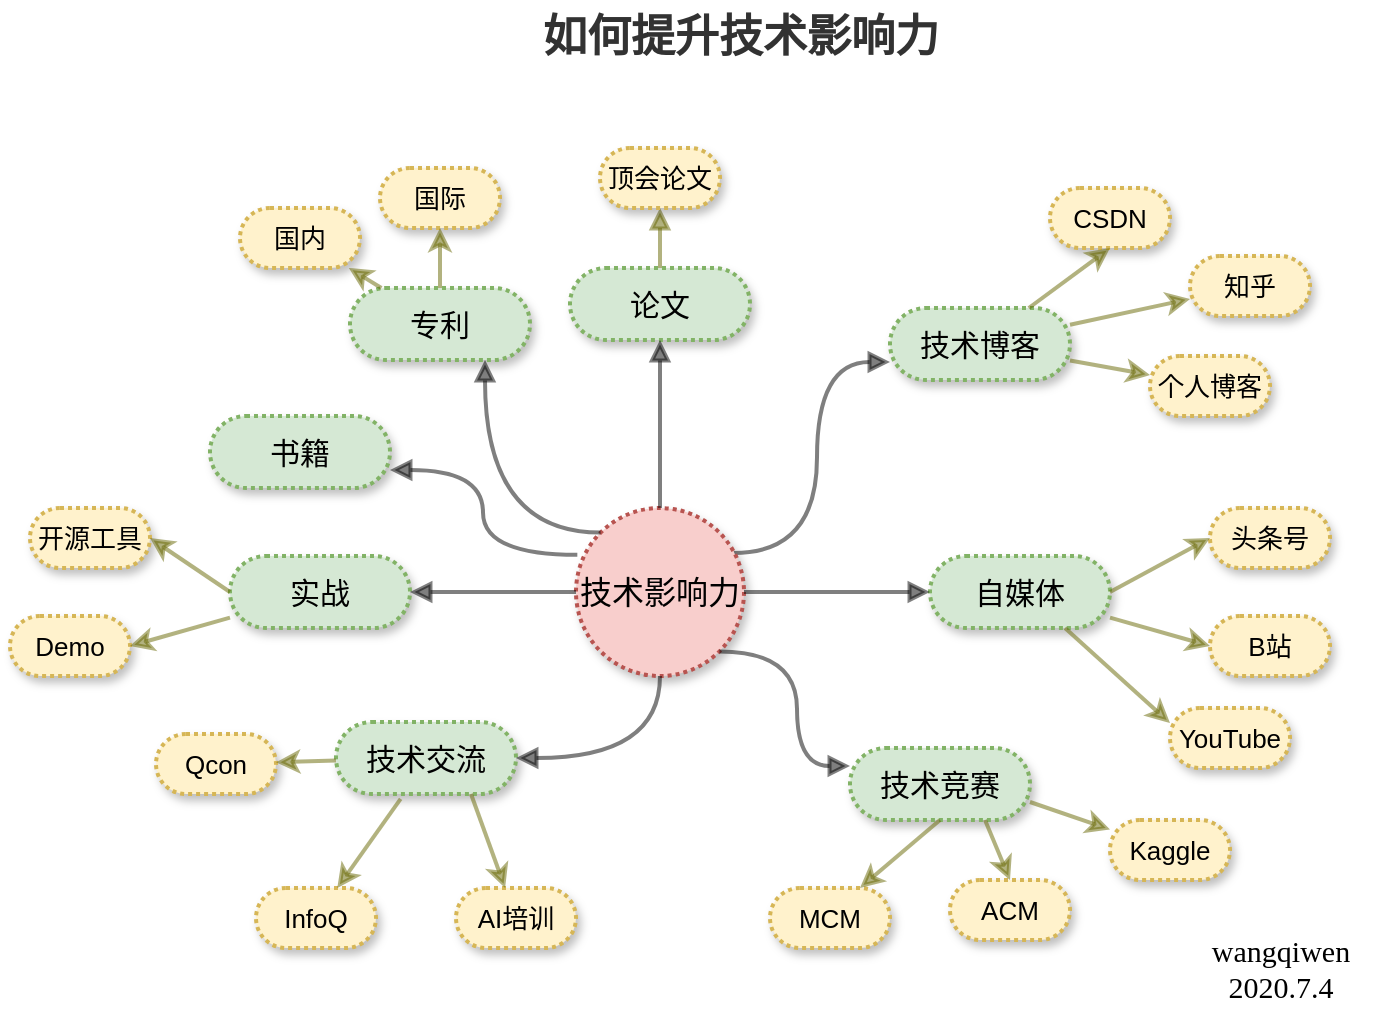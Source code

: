 <mxfile version="13.3.8" type="github"><diagram id="xwHPSYZ-yjehI77_ZF1u" name="Page-1"><mxGraphModel dx="1038" dy="548" grid="1" gridSize="10" guides="1" tooltips="1" connect="1" arrows="1" fold="1" page="1" pageScale="1" pageWidth="1169" pageHeight="827" background="#ffffff" math="0" shadow="0"><root><mxCell id="0"/><mxCell id="1" parent="0"/><mxCell id="zG7dZlUrnWvzluIitVKl-1546" value="" style="edgeStyle=orthogonalEdgeStyle;orthogonalLoop=1;jettySize=auto;html=1;entryX=0;entryY=0.75;entryDx=0;entryDy=0;strokeWidth=2;startArrow=none;startFill=0;endArrow=block;endFill=1;exitX=0.938;exitY=0.268;exitDx=0;exitDy=0;curved=1;shadow=0;sketch=0;opacity=50;exitPerimeter=0;" parent="1" source="zG7dZlUrnWvzluIitVKl-1544" target="zG7dZlUrnWvzluIitVKl-1547" edge="1"><mxGeometry relative="1" as="geometry"/></mxCell><mxCell id="zG7dZlUrnWvzluIitVKl-1544" value="技术影响力" style="ellipse;whiteSpace=wrap;html=1;aspect=fixed;shadow=1;sketch=0;fillColor=#f8cecc;strokeColor=#b85450;dashed=1;dashPattern=1 1;strokeWidth=2;backgroundOutline=0;metaEdit=1;fontFamily=Comic Sans MS;fontSize=16;" parent="1" vertex="1"><mxGeometry x="543" y="360" width="84" height="84" as="geometry"/></mxCell><mxCell id="zG7dZlUrnWvzluIitVKl-1547" value="技术博客" style="rounded=1;whiteSpace=wrap;html=1;shadow=1;dashed=1;dashPattern=1 1;sketch=0;strokeColor=#82b366;strokeWidth=2;fillColor=#d5e8d4;arcSize=50;fontSize=15;" parent="1" vertex="1"><mxGeometry x="700" y="260" width="90" height="36" as="geometry"/></mxCell><mxCell id="zG7dZlUrnWvzluIitVKl-1550" value="技术竞赛" style="rounded=1;whiteSpace=wrap;html=1;shadow=1;dashed=1;dashPattern=1 1;sketch=0;strokeColor=#82b366;strokeWidth=2;fillColor=#d5e8d4;arcSize=50;fontSize=15;" parent="1" vertex="1"><mxGeometry x="680" y="480" width="90" height="36" as="geometry"/></mxCell><mxCell id="zG7dZlUrnWvzluIitVKl-1552" value="" style="edgeStyle=orthogonalEdgeStyle;orthogonalLoop=1;jettySize=auto;html=1;curved=1;strokeWidth=2;startArrow=none;startFill=0;endArrow=block;endFill=1;opacity=50;exitX=1;exitY=1;exitDx=0;exitDy=0;entryX=0;entryY=0.25;entryDx=0;entryDy=0;" parent="1" source="zG7dZlUrnWvzluIitVKl-1544" target="zG7dZlUrnWvzluIitVKl-1550" edge="1"><mxGeometry relative="1" as="geometry"><mxPoint x="637.0" y="412.059" as="sourcePoint"/><mxPoint x="700" y="490" as="targetPoint"/></mxGeometry></mxCell><mxCell id="zG7dZlUrnWvzluIitVKl-1593" value="" style="edgeStyle=orthogonalEdgeStyle;rounded=0;sketch=0;orthogonalLoop=1;jettySize=auto;html=1;shadow=0;startArrow=none;startFill=0;endArrow=block;endFill=1;strokeColor=#666600;strokeWidth=2;fontFamily=Comic Sans MS;fontSize=13;opacity=50;entryX=0.5;entryY=1;entryDx=0;entryDy=0;" parent="1" source="zG7dZlUrnWvzluIitVKl-1553" target="zG7dZlUrnWvzluIitVKl-1594" edge="1"><mxGeometry relative="1" as="geometry"><mxPoint x="585" y="160" as="targetPoint"/></mxGeometry></mxCell><mxCell id="zG7dZlUrnWvzluIitVKl-1553" value="论文" style="rounded=1;whiteSpace=wrap;html=1;shadow=1;dashed=1;dashPattern=1 1;sketch=0;strokeColor=#82b366;strokeWidth=2;fillColor=#d5e8d4;arcSize=50;fontSize=15;" parent="1" vertex="1"><mxGeometry x="540" y="240" width="90" height="36" as="geometry"/></mxCell><mxCell id="zG7dZlUrnWvzluIitVKl-1554" value="专利" style="rounded=1;whiteSpace=wrap;html=1;shadow=1;dashed=1;dashPattern=1 1;sketch=0;strokeColor=#82b366;strokeWidth=2;fillColor=#d5e8d4;arcSize=50;fontSize=15;" parent="1" vertex="1"><mxGeometry x="430" y="250" width="90" height="36" as="geometry"/></mxCell><mxCell id="zG7dZlUrnWvzluIitVKl-1555" value="实战" style="rounded=1;whiteSpace=wrap;html=1;shadow=1;dashed=1;dashPattern=1 1;sketch=0;strokeColor=#82b366;strokeWidth=2;fillColor=#d5e8d4;arcSize=50;fontSize=15;" parent="1" vertex="1"><mxGeometry x="370" y="384" width="90" height="36" as="geometry"/></mxCell><mxCell id="zG7dZlUrnWvzluIitVKl-1556" value="技术交流" style="rounded=1;whiteSpace=wrap;html=1;shadow=1;dashed=1;dashPattern=1 1;sketch=0;strokeColor=#82b366;strokeWidth=2;fillColor=#d5e8d4;arcSize=50;fontSize=15;" parent="1" vertex="1"><mxGeometry x="423" y="467" width="90" height="36" as="geometry"/></mxCell><mxCell id="zG7dZlUrnWvzluIitVKl-1557" value="" style="edgeStyle=orthogonalEdgeStyle;orthogonalLoop=1;jettySize=auto;html=1;curved=1;strokeWidth=2;startArrow=none;startFill=0;endArrow=block;endFill=1;opacity=50;exitX=0.5;exitY=1;exitDx=0;exitDy=0;entryX=1;entryY=0.5;entryDx=0;entryDy=0;" parent="1" source="zG7dZlUrnWvzluIitVKl-1544" target="zG7dZlUrnWvzluIitVKl-1556" edge="1"><mxGeometry relative="1" as="geometry"><mxPoint x="637.0" y="412.059" as="sourcePoint"/><mxPoint x="720" y="442" as="targetPoint"/></mxGeometry></mxCell><mxCell id="zG7dZlUrnWvzluIitVKl-1559" value="" style="edgeStyle=orthogonalEdgeStyle;orthogonalLoop=1;jettySize=auto;html=1;curved=1;strokeWidth=2;startArrow=none;startFill=0;endArrow=block;endFill=1;opacity=50;exitX=0;exitY=0.5;exitDx=0;exitDy=0;" parent="1" source="zG7dZlUrnWvzluIitVKl-1544" target="zG7dZlUrnWvzluIitVKl-1555" edge="1"><mxGeometry relative="1" as="geometry"><mxPoint x="595" y="454.0" as="sourcePoint"/><mxPoint x="545" y="510" as="targetPoint"/></mxGeometry></mxCell><mxCell id="zG7dZlUrnWvzluIitVKl-1560" value="" style="edgeStyle=orthogonalEdgeStyle;orthogonalLoop=1;jettySize=auto;html=1;entryX=0.5;entryY=1;entryDx=0;entryDy=0;curved=1;strokeWidth=2;startArrow=none;startFill=0;endArrow=block;endFill=1;opacity=50;exitX=0.5;exitY=0;exitDx=0;exitDy=0;" parent="1" source="zG7dZlUrnWvzluIitVKl-1544" target="zG7dZlUrnWvzluIitVKl-1553" edge="1"><mxGeometry relative="1" as="geometry"><mxPoint x="605" y="464.0" as="sourcePoint"/><mxPoint x="555" y="520" as="targetPoint"/></mxGeometry></mxCell><mxCell id="zG7dZlUrnWvzluIitVKl-1561" value="" style="edgeStyle=orthogonalEdgeStyle;orthogonalLoop=1;jettySize=auto;html=1;entryX=0.75;entryY=1;entryDx=0;entryDy=0;curved=1;strokeWidth=2;startArrow=none;startFill=0;endArrow=block;endFill=1;opacity=50;exitX=0;exitY=0;exitDx=0;exitDy=0;" parent="1" source="zG7dZlUrnWvzluIitVKl-1544" target="zG7dZlUrnWvzluIitVKl-1554" edge="1"><mxGeometry relative="1" as="geometry"><mxPoint x="615" y="474.0" as="sourcePoint"/><mxPoint x="565" y="530" as="targetPoint"/></mxGeometry></mxCell><mxCell id="zG7dZlUrnWvzluIitVKl-1562" value="自媒体" style="rounded=1;whiteSpace=wrap;html=1;shadow=1;dashed=1;dashPattern=1 1;sketch=0;strokeColor=#82b366;strokeWidth=2;fillColor=#d5e8d4;arcSize=50;fontSize=15;" parent="1" vertex="1"><mxGeometry x="720" y="384" width="90" height="36" as="geometry"/></mxCell><mxCell id="zG7dZlUrnWvzluIitVKl-1563" value="" style="edgeStyle=orthogonalEdgeStyle;orthogonalLoop=1;jettySize=auto;html=1;entryX=0;entryY=0.5;entryDx=0;entryDy=0;curved=1;strokeWidth=2;startArrow=none;startFill=0;endArrow=block;endFill=1;opacity=50;exitX=1;exitY=0.5;exitDx=0;exitDy=0;" parent="1" source="zG7dZlUrnWvzluIitVKl-1544" target="zG7dZlUrnWvzluIitVKl-1562" edge="1"><mxGeometry relative="1" as="geometry"><mxPoint x="637.0" y="412.059" as="sourcePoint"/><mxPoint x="690" y="508" as="targetPoint"/></mxGeometry></mxCell><mxCell id="zG7dZlUrnWvzluIitVKl-1564" value="头条号" style="rounded=1;whiteSpace=wrap;html=1;shadow=1;dashed=1;dashPattern=1 1;sketch=0;strokeColor=#d6b656;strokeWidth=2;fillColor=#fff2cc;arcSize=50;fontSize=13;" parent="1" vertex="1"><mxGeometry x="860" y="360" width="60" height="30" as="geometry"/></mxCell><mxCell id="zG7dZlUrnWvzluIitVKl-1565" value="B站" style="rounded=1;whiteSpace=wrap;html=1;shadow=1;dashed=1;dashPattern=1 1;sketch=0;strokeColor=#d6b656;strokeWidth=2;fillColor=#fff2cc;arcSize=50;fontSize=13;" parent="1" vertex="1"><mxGeometry x="860" y="414" width="60" height="30" as="geometry"/></mxCell><mxCell id="zG7dZlUrnWvzluIitVKl-1566" value="Kaggle" style="rounded=1;whiteSpace=wrap;html=1;shadow=1;dashed=1;dashPattern=1 1;sketch=0;strokeColor=#d6b656;strokeWidth=2;fillColor=#fff2cc;arcSize=50;fontSize=13;" parent="1" vertex="1"><mxGeometry x="810" y="516" width="60" height="30" as="geometry"/></mxCell><mxCell id="zG7dZlUrnWvzluIitVKl-1567" value="ACM" style="rounded=1;whiteSpace=wrap;html=1;shadow=1;dashed=1;dashPattern=1 1;sketch=0;strokeColor=#d6b656;strokeWidth=2;fillColor=#fff2cc;arcSize=50;fontSize=13;" parent="1" vertex="1"><mxGeometry x="730" y="546" width="60" height="30" as="geometry"/></mxCell><mxCell id="zG7dZlUrnWvzluIitVKl-1568" value="MCM" style="rounded=1;whiteSpace=wrap;html=1;shadow=1;dashed=1;dashPattern=1 1;sketch=0;strokeColor=#d6b656;strokeWidth=2;fillColor=#fff2cc;arcSize=50;fontSize=13;" parent="1" vertex="1"><mxGeometry x="640" y="550" width="60" height="30" as="geometry"/></mxCell><mxCell id="zG7dZlUrnWvzluIitVKl-1569" value="" style="endArrow=classic;html=1;shadow=0;strokeWidth=2;fontFamily=Comic Sans MS;fontSize=13;opacity=50;exitX=1;exitY=0.5;exitDx=0;exitDy=0;entryX=0;entryY=0.5;entryDx=0;entryDy=0;strokeColor=#666600;" parent="1" source="zG7dZlUrnWvzluIitVKl-1562" target="zG7dZlUrnWvzluIitVKl-1564" edge="1"><mxGeometry width="50" height="50" relative="1" as="geometry"><mxPoint x="720" y="380" as="sourcePoint"/><mxPoint x="850" y="360" as="targetPoint"/></mxGeometry></mxCell><mxCell id="zG7dZlUrnWvzluIitVKl-1574" value="CSDN" style="rounded=1;whiteSpace=wrap;html=1;shadow=1;dashed=1;dashPattern=1 1;sketch=0;strokeColor=#d6b656;strokeWidth=2;fillColor=#fff2cc;arcSize=50;fontSize=13;" parent="1" vertex="1"><mxGeometry x="780" y="200" width="60" height="30" as="geometry"/></mxCell><mxCell id="zG7dZlUrnWvzluIitVKl-1575" value="知乎" style="rounded=1;whiteSpace=wrap;html=1;shadow=1;dashed=1;dashPattern=1 1;sketch=0;strokeColor=#d6b656;strokeWidth=2;fillColor=#fff2cc;arcSize=50;fontSize=13;" parent="1" vertex="1"><mxGeometry x="850" y="234" width="60" height="30" as="geometry"/></mxCell><mxCell id="zG7dZlUrnWvzluIitVKl-1576" value="个人博客" style="rounded=1;whiteSpace=wrap;html=1;shadow=1;dashed=1;dashPattern=1 1;sketch=0;strokeColor=#d6b656;strokeWidth=2;fillColor=#fff2cc;arcSize=50;fontSize=13;" parent="1" vertex="1"><mxGeometry x="830" y="284" width="60" height="30" as="geometry"/></mxCell><mxCell id="zG7dZlUrnWvzluIitVKl-1577" value="" style="endArrow=classic;html=1;shadow=0;strokeWidth=2;fontFamily=Comic Sans MS;fontSize=13;opacity=50;entryX=0;entryY=0.5;entryDx=0;entryDy=0;strokeColor=#666600;" parent="1" source="zG7dZlUrnWvzluIitVKl-1562" target="zG7dZlUrnWvzluIitVKl-1565" edge="1"><mxGeometry width="50" height="50" relative="1" as="geometry"><mxPoint x="820" y="412" as="sourcePoint"/><mxPoint x="870" y="385" as="targetPoint"/></mxGeometry></mxCell><mxCell id="zG7dZlUrnWvzluIitVKl-1578" value="" style="endArrow=classic;html=1;shadow=0;strokeWidth=2;fontFamily=Comic Sans MS;fontSize=13;opacity=50;strokeColor=#666600;exitX=1;exitY=0.75;exitDx=0;exitDy=0;" parent="1" source="zG7dZlUrnWvzluIitVKl-1550" target="zG7dZlUrnWvzluIitVKl-1566" edge="1"><mxGeometry width="50" height="50" relative="1" as="geometry"><mxPoint x="820" y="424.789" as="sourcePoint"/><mxPoint x="870" y="439" as="targetPoint"/></mxGeometry></mxCell><mxCell id="zG7dZlUrnWvzluIitVKl-1579" value="" style="endArrow=classic;html=1;shadow=0;strokeWidth=2;fontFamily=Comic Sans MS;fontSize=13;opacity=50;entryX=0.5;entryY=0;entryDx=0;entryDy=0;strokeColor=#666600;exitX=0.75;exitY=1;exitDx=0;exitDy=0;" parent="1" source="zG7dZlUrnWvzluIitVKl-1550" target="zG7dZlUrnWvzluIitVKl-1567" edge="1"><mxGeometry width="50" height="50" relative="1" as="geometry"><mxPoint x="830" y="434.789" as="sourcePoint"/><mxPoint x="880" y="449" as="targetPoint"/></mxGeometry></mxCell><mxCell id="zG7dZlUrnWvzluIitVKl-1580" value="" style="endArrow=classic;html=1;shadow=0;strokeWidth=2;fontFamily=Comic Sans MS;fontSize=13;opacity=50;entryX=0.75;entryY=0;entryDx=0;entryDy=0;strokeColor=#666600;exitX=0.5;exitY=1;exitDx=0;exitDy=0;" parent="1" source="zG7dZlUrnWvzluIitVKl-1550" target="zG7dZlUrnWvzluIitVKl-1568" edge="1"><mxGeometry width="50" height="50" relative="1" as="geometry"><mxPoint x="840" y="444.789" as="sourcePoint"/><mxPoint x="890" y="459" as="targetPoint"/></mxGeometry></mxCell><mxCell id="zG7dZlUrnWvzluIitVKl-1581" value="" style="endArrow=classic;html=1;shadow=0;strokeWidth=2;fontFamily=Comic Sans MS;fontSize=13;opacity=50;strokeColor=#666600;" parent="1" source="zG7dZlUrnWvzluIitVKl-1547" target="zG7dZlUrnWvzluIitVKl-1576" edge="1"><mxGeometry width="50" height="50" relative="1" as="geometry"><mxPoint x="850" y="418.789" as="sourcePoint"/><mxPoint x="900" y="433" as="targetPoint"/></mxGeometry></mxCell><mxCell id="zG7dZlUrnWvzluIitVKl-1582" value="" style="endArrow=classic;html=1;shadow=0;strokeWidth=2;fontFamily=Comic Sans MS;fontSize=13;opacity=50;strokeColor=#666600;" parent="1" source="zG7dZlUrnWvzluIitVKl-1547" target="zG7dZlUrnWvzluIitVKl-1575" edge="1"><mxGeometry width="50" height="50" relative="1" as="geometry"><mxPoint x="860" y="428.789" as="sourcePoint"/><mxPoint x="910" y="443" as="targetPoint"/></mxGeometry></mxCell><mxCell id="zG7dZlUrnWvzluIitVKl-1583" value="" style="endArrow=classic;html=1;shadow=0;strokeWidth=2;fontFamily=Comic Sans MS;fontSize=13;opacity=50;entryX=0.5;entryY=1;entryDx=0;entryDy=0;strokeColor=#666600;" parent="1" source="zG7dZlUrnWvzluIitVKl-1547" target="zG7dZlUrnWvzluIitVKl-1574" edge="1"><mxGeometry width="50" height="50" relative="1" as="geometry"><mxPoint x="870" y="438.789" as="sourcePoint"/><mxPoint x="920" y="453" as="targetPoint"/></mxGeometry></mxCell><mxCell id="zG7dZlUrnWvzluIitVKl-1584" value="YouTube" style="rounded=1;whiteSpace=wrap;html=1;shadow=1;dashed=1;dashPattern=1 1;sketch=0;strokeColor=#d6b656;strokeWidth=2;fillColor=#fff2cc;arcSize=50;fontSize=13;" parent="1" vertex="1"><mxGeometry x="840" y="460" width="60" height="30" as="geometry"/></mxCell><mxCell id="zG7dZlUrnWvzluIitVKl-1585" value="" style="endArrow=classic;html=1;shadow=0;strokeWidth=2;fontFamily=Comic Sans MS;fontSize=13;opacity=50;entryX=0;entryY=0.25;entryDx=0;entryDy=0;strokeColor=#666600;exitX=0.75;exitY=1;exitDx=0;exitDy=0;" parent="1" source="zG7dZlUrnWvzluIitVKl-1562" target="zG7dZlUrnWvzluIitVKl-1584" edge="1"><mxGeometry width="50" height="50" relative="1" as="geometry"><mxPoint x="820" y="424.789" as="sourcePoint"/><mxPoint x="870" y="439" as="targetPoint"/></mxGeometry></mxCell><mxCell id="zG7dZlUrnWvzluIitVKl-1586" value="InfoQ" style="rounded=1;whiteSpace=wrap;html=1;shadow=1;dashed=1;dashPattern=1 1;sketch=0;strokeColor=#d6b656;strokeWidth=2;fillColor=#fff2cc;arcSize=50;fontSize=13;" parent="1" vertex="1"><mxGeometry x="383" y="550" width="60" height="30" as="geometry"/></mxCell><mxCell id="zG7dZlUrnWvzluIitVKl-1587" value="Qcon" style="rounded=1;whiteSpace=wrap;html=1;shadow=1;dashed=1;dashPattern=1 1;sketch=0;strokeColor=#d6b656;strokeWidth=2;fillColor=#fff2cc;arcSize=50;fontSize=13;" parent="1" vertex="1"><mxGeometry x="333" y="473" width="60" height="30" as="geometry"/></mxCell><mxCell id="zG7dZlUrnWvzluIitVKl-1588" value="" style="endArrow=classic;html=1;shadow=0;strokeWidth=2;fontFamily=Comic Sans MS;fontSize=13;opacity=50;strokeColor=#666600;" parent="1" source="zG7dZlUrnWvzluIitVKl-1556" target="zG7dZlUrnWvzluIitVKl-1587" edge="1"><mxGeometry width="50" height="50" relative="1" as="geometry"><mxPoint x="443" y="493" as="sourcePoint"/><mxPoint x="678" y="550" as="targetPoint"/></mxGeometry></mxCell><mxCell id="zG7dZlUrnWvzluIitVKl-1589" value="" style="endArrow=classic;html=1;shadow=0;strokeWidth=2;fontFamily=Comic Sans MS;fontSize=13;opacity=50;strokeColor=#666600;exitX=0.359;exitY=1.067;exitDx=0;exitDy=0;exitPerimeter=0;" parent="1" source="zG7dZlUrnWvzluIitVKl-1556" target="zG7dZlUrnWvzluIitVKl-1586" edge="1"><mxGeometry width="50" height="50" relative="1" as="geometry"><mxPoint x="453" y="503" as="sourcePoint"/><mxPoint x="403" y="499.875" as="targetPoint"/></mxGeometry></mxCell><mxCell id="zG7dZlUrnWvzluIitVKl-1590" value="AI培训" style="rounded=1;whiteSpace=wrap;html=1;shadow=1;dashed=1;dashPattern=1 1;sketch=0;strokeColor=#d6b656;strokeWidth=2;fillColor=#fff2cc;arcSize=50;fontSize=13;" parent="1" vertex="1"><mxGeometry x="483" y="550" width="60" height="30" as="geometry"/></mxCell><mxCell id="zG7dZlUrnWvzluIitVKl-1591" value="" style="endArrow=classic;html=1;shadow=0;strokeWidth=2;fontFamily=Comic Sans MS;fontSize=13;opacity=50;strokeColor=#666600;exitX=0.75;exitY=1;exitDx=0;exitDy=0;" parent="1" source="zG7dZlUrnWvzluIitVKl-1556" target="zG7dZlUrnWvzluIitVKl-1590" edge="1"><mxGeometry width="50" height="50" relative="1" as="geometry"><mxPoint x="478.31" y="528.412" as="sourcePoint"/><mxPoint x="440.808" y="560" as="targetPoint"/></mxGeometry></mxCell><mxCell id="zG7dZlUrnWvzluIitVKl-1594" value="顶会论文" style="rounded=1;whiteSpace=wrap;html=1;shadow=1;dashed=1;dashPattern=1 1;sketch=0;strokeColor=#d6b656;strokeWidth=2;fillColor=#fff2cc;arcSize=50;fontSize=13;" parent="1" vertex="1"><mxGeometry x="555" y="180" width="60" height="30" as="geometry"/></mxCell><mxCell id="zG7dZlUrnWvzluIitVKl-1596" value="书籍" style="rounded=1;whiteSpace=wrap;html=1;shadow=1;dashed=1;dashPattern=1 1;sketch=0;strokeColor=#82b366;strokeWidth=2;fillColor=#d5e8d4;arcSize=50;fontSize=15;" parent="1" vertex="1"><mxGeometry x="360" y="314" width="90" height="36" as="geometry"/></mxCell><mxCell id="zG7dZlUrnWvzluIitVKl-1597" value="" style="edgeStyle=orthogonalEdgeStyle;orthogonalLoop=1;jettySize=auto;html=1;curved=1;strokeWidth=2;startArrow=none;startFill=0;endArrow=block;endFill=1;opacity=50;exitX=0.008;exitY=0.279;exitDx=0;exitDy=0;exitPerimeter=0;entryX=1;entryY=0.75;entryDx=0;entryDy=0;" parent="1" source="zG7dZlUrnWvzluIitVKl-1544" target="zG7dZlUrnWvzluIitVKl-1596" edge="1"><mxGeometry relative="1" as="geometry"><mxPoint x="565.302" y="382.302" as="sourcePoint"/><mxPoint x="507.5" y="296" as="targetPoint"/></mxGeometry></mxCell><mxCell id="zG7dZlUrnWvzluIitVKl-1599" value="开源工具" style="rounded=1;whiteSpace=wrap;html=1;shadow=1;dashed=1;dashPattern=1 1;sketch=0;strokeColor=#d6b656;strokeWidth=2;fillColor=#fff2cc;arcSize=50;fontSize=13;" parent="1" vertex="1"><mxGeometry x="270" y="360" width="60" height="30" as="geometry"/></mxCell><mxCell id="zG7dZlUrnWvzluIitVKl-1601" value="Demo" style="rounded=1;whiteSpace=wrap;html=1;shadow=1;dashed=1;dashPattern=1 1;sketch=0;strokeColor=#d6b656;strokeWidth=2;fillColor=#fff2cc;arcSize=50;fontSize=13;" parent="1" vertex="1"><mxGeometry x="260" y="414" width="60" height="30" as="geometry"/></mxCell><mxCell id="zG7dZlUrnWvzluIitVKl-1602" value="" style="endArrow=classic;html=1;shadow=0;strokeWidth=2;fontFamily=Comic Sans MS;fontSize=13;opacity=50;strokeColor=#666600;exitX=0;exitY=0.5;exitDx=0;exitDy=0;entryX=1;entryY=0.5;entryDx=0;entryDy=0;" parent="1" source="zG7dZlUrnWvzluIitVKl-1555" target="zG7dZlUrnWvzluIitVKl-1599" edge="1"><mxGeometry width="50" height="50" relative="1" as="geometry"><mxPoint x="412.31" y="508.412" as="sourcePoint"/><mxPoint x="380.651" y="553" as="targetPoint"/></mxGeometry></mxCell><mxCell id="zG7dZlUrnWvzluIitVKl-1603" value="" style="endArrow=classic;html=1;shadow=0;strokeWidth=2;fontFamily=Comic Sans MS;fontSize=13;opacity=50;strokeColor=#666600;entryX=1;entryY=0.5;entryDx=0;entryDy=0;" parent="1" source="zG7dZlUrnWvzluIitVKl-1555" target="zG7dZlUrnWvzluIitVKl-1601" edge="1"><mxGeometry width="50" height="50" relative="1" as="geometry"><mxPoint x="422.31" y="518.412" as="sourcePoint"/><mxPoint x="390.651" y="563" as="targetPoint"/></mxGeometry></mxCell><mxCell id="zG7dZlUrnWvzluIitVKl-1604" value="如何提升技术影响力" style="text;html=1;resizable=0;autosize=1;align=center;verticalAlign=middle;points=[];fillColor=none;strokeColor=none;rounded=0;shadow=1;dashed=1;dashPattern=1 1;sketch=0;fontSize=22;labelBorderColor=none;labelBackgroundColor=none;textOpacity=80;fontStyle=1;fontFamily=Times New Roman;" parent="1" vertex="1"><mxGeometry x="520" y="110" width="210" height="30" as="geometry"/></mxCell><mxCell id="zG7dZlUrnWvzluIitVKl-1605" value="wangqiwen&lt;br style=&quot;font-size: 15px;&quot;&gt;2020.7.4" style="text;html=1;resizable=0;autosize=1;align=center;verticalAlign=middle;points=[];rounded=0;shadow=1;dashed=1;dashPattern=1 1;labelBackgroundColor=none;sketch=0;fontFamily=Tahoma;fontSize=15;" parent="1" vertex="1"><mxGeometry x="850" y="570" width="90" height="40" as="geometry"/></mxCell><mxCell id="zG7dZlUrnWvzluIitVKl-1606" value="国内" style="rounded=1;whiteSpace=wrap;html=1;shadow=1;dashed=1;dashPattern=1 1;sketch=0;strokeColor=#d6b656;strokeWidth=2;fillColor=#fff2cc;arcSize=50;fontSize=13;" parent="1" vertex="1"><mxGeometry x="375" y="210" width="60" height="30" as="geometry"/></mxCell><mxCell id="zG7dZlUrnWvzluIitVKl-1607" value="国际" style="rounded=1;whiteSpace=wrap;html=1;shadow=1;dashed=1;dashPattern=1 1;sketch=0;strokeColor=#d6b656;strokeWidth=2;fillColor=#fff2cc;arcSize=50;fontSize=13;" parent="1" vertex="1"><mxGeometry x="445" y="190" width="60" height="30" as="geometry"/></mxCell><mxCell id="zG7dZlUrnWvzluIitVKl-1608" value="" style="endArrow=classic;html=1;shadow=0;strokeWidth=2;fontFamily=Comic Sans MS;fontSize=13;opacity=50;strokeColor=#666600;" parent="1" source="zG7dZlUrnWvzluIitVKl-1554" target="zG7dZlUrnWvzluIitVKl-1606" edge="1"><mxGeometry width="50" height="50" relative="1" as="geometry"><mxPoint x="380" y="412" as="sourcePoint"/><mxPoint x="340" y="385" as="targetPoint"/></mxGeometry></mxCell><mxCell id="zG7dZlUrnWvzluIitVKl-1609" value="" style="endArrow=classic;html=1;shadow=0;strokeWidth=2;fontFamily=Comic Sans MS;fontSize=13;opacity=50;strokeColor=#666600;entryX=0.5;entryY=1;entryDx=0;entryDy=0;" parent="1" source="zG7dZlUrnWvzluIitVKl-1554" target="zG7dZlUrnWvzluIitVKl-1607" edge="1"><mxGeometry width="50" height="50" relative="1" as="geometry"><mxPoint x="440" y="261.2" as="sourcePoint"/><mxPoint x="410" y="250" as="targetPoint"/></mxGeometry></mxCell></root></mxGraphModel></diagram></mxfile>
